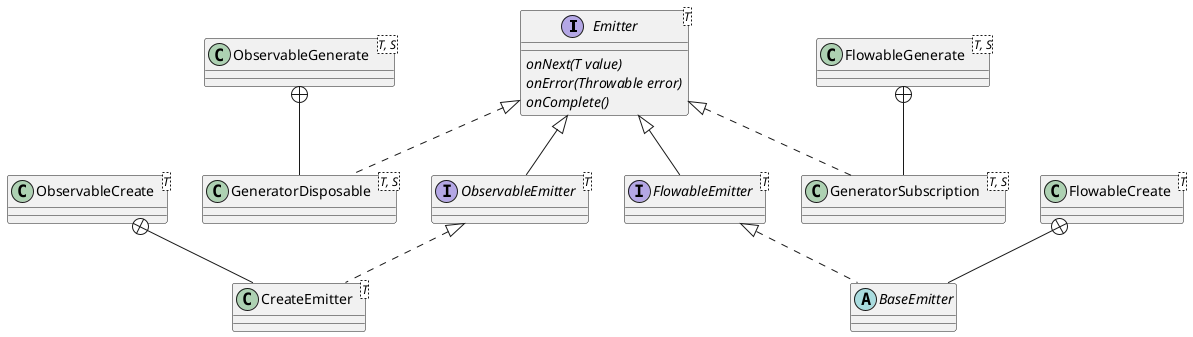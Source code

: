 @startuml

interface Emitter<T> {
    {abstract} onNext(T value)
    {abstract} onError(Throwable error)
    {abstract} onComplete()
}
interface ObservableEmitter<T>
interface FlowableEmitter<T>
class CreateEmitter<T>
class ObservableCreate<T>
class FlowableCreate<T>
abstract class BaseEmitter
class GeneratorDisposable<T, S>
class ObservableGenerate<T, S>
class GeneratorSubscription<T, S>
class FlowableGenerate<T, S>

Emitter <|-- ObservableEmitter
Emitter <|-- FlowableEmitter
ObservableEmitter <|.. CreateEmitter
ObservableCreate +-- CreateEmitter
FlowableEmitter <|.. BaseEmitter
FlowableCreate +-- BaseEmitter
Emitter <|.. GeneratorDisposable
Emitter <|.. GeneratorSubscription
ObservableGenerate +-- GeneratorDisposable
FlowableGenerate +-- GeneratorSubscription


@enduml